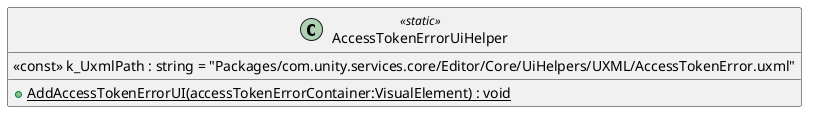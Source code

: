 @startuml
class AccessTokenErrorUiHelper <<static>> {
    <<const>> k_UxmlPath : string = "Packages/com.unity.services.core/Editor/Core/UiHelpers/UXML/AccessTokenError.uxml"
    + {static} AddAccessTokenErrorUI(accessTokenErrorContainer:VisualElement) : void
}
@enduml
